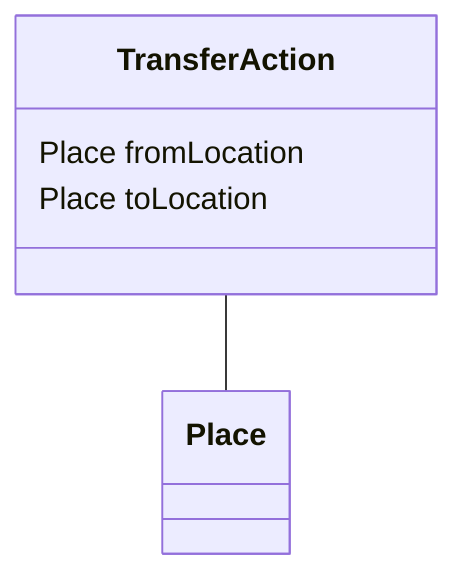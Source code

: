 classDiagram
  TransferAction -- Place


class TransferAction {

  Place fromLocation
  Place toLocation

 }